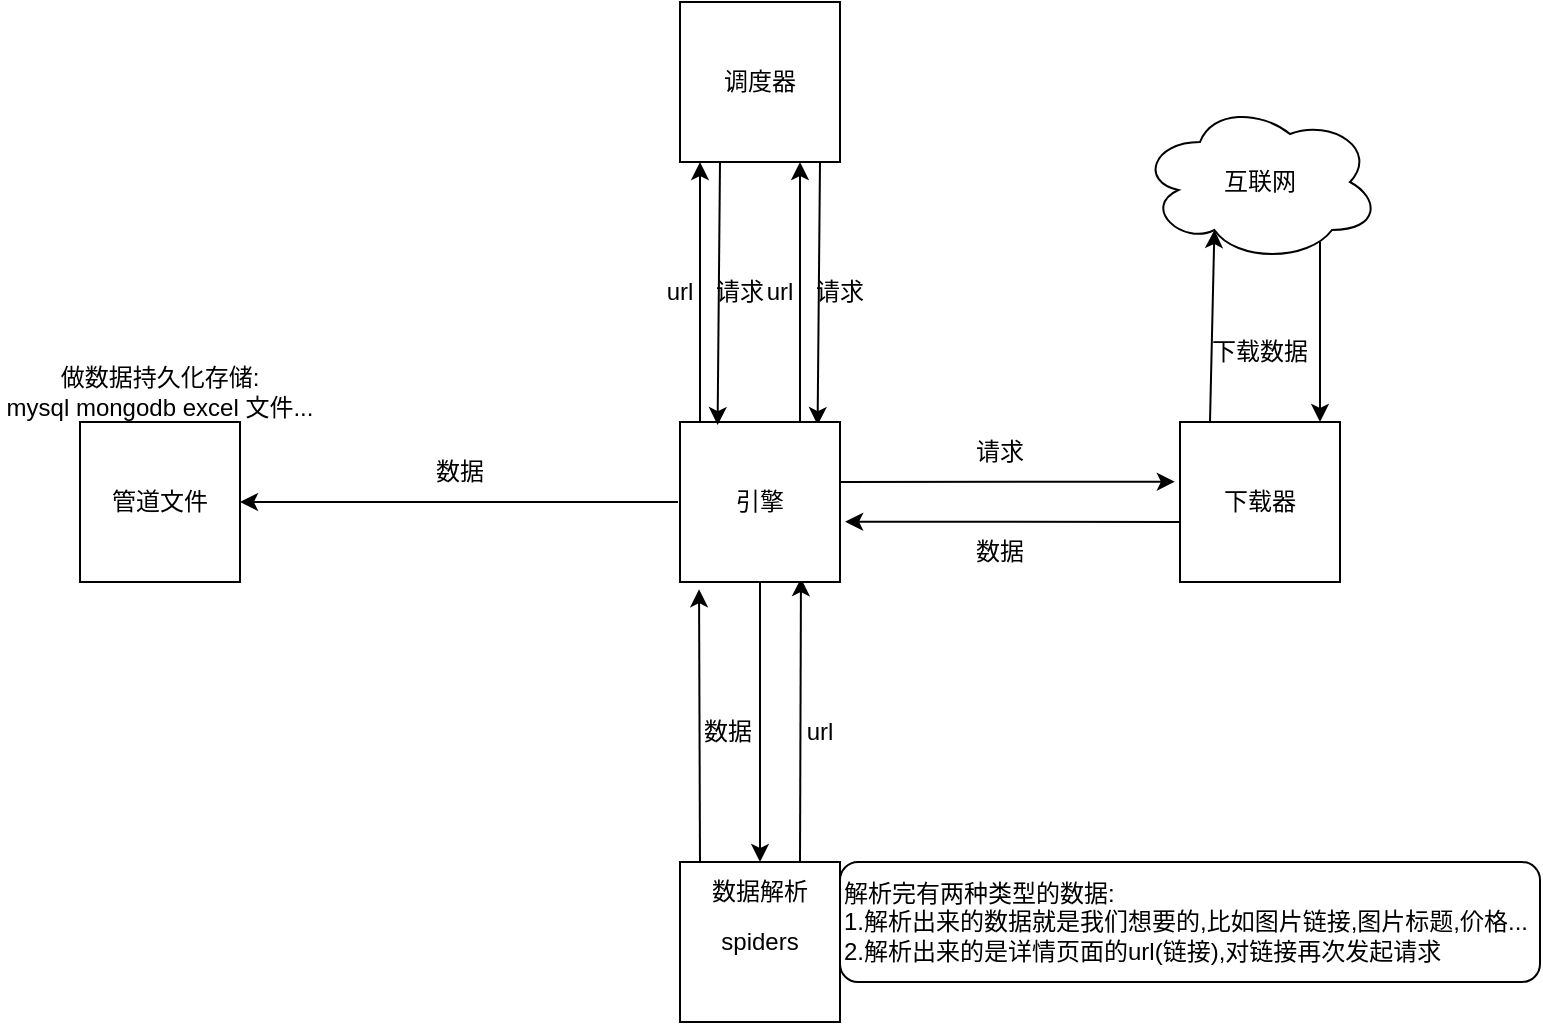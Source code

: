 <mxfile version="20.0.4" type="github">
  <diagram id="wBjJY2U3W4vtlyiBhT6Q" name="Page-1">
    <mxGraphModel dx="815" dy="505" grid="1" gridSize="10" guides="1" tooltips="1" connect="1" arrows="1" fold="1" page="1" pageScale="1" pageWidth="827" pageHeight="1169" math="0" shadow="0">
      <root>
        <mxCell id="0" />
        <mxCell id="1" parent="0" />
        <mxCell id="1cK8PrYuun0VS4U50Isx-2" value="spiders" style="whiteSpace=wrap;html=1;aspect=fixed;" vertex="1" parent="1">
          <mxGeometry x="390" y="470" width="80" height="80" as="geometry" />
        </mxCell>
        <mxCell id="1cK8PrYuun0VS4U50Isx-3" value="管道文件" style="whiteSpace=wrap;html=1;aspect=fixed;" vertex="1" parent="1">
          <mxGeometry x="90" y="250" width="80" height="80" as="geometry" />
        </mxCell>
        <mxCell id="1cK8PrYuun0VS4U50Isx-4" value="调度器" style="whiteSpace=wrap;html=1;aspect=fixed;" vertex="1" parent="1">
          <mxGeometry x="390" y="40" width="80" height="80" as="geometry" />
        </mxCell>
        <mxCell id="1cK8PrYuun0VS4U50Isx-5" value="下载器" style="whiteSpace=wrap;html=1;aspect=fixed;" vertex="1" parent="1">
          <mxGeometry x="640" y="250" width="80" height="80" as="geometry" />
        </mxCell>
        <mxCell id="1cK8PrYuun0VS4U50Isx-6" value="" style="endArrow=classic;html=1;rounded=0;entryX=0.756;entryY=0.976;entryDx=0;entryDy=0;entryPerimeter=0;" edge="1" parent="1">
          <mxGeometry width="50" height="50" relative="1" as="geometry">
            <mxPoint x="450" y="470" as="sourcePoint" />
            <mxPoint x="450.48" y="328.08" as="targetPoint" />
          </mxGeometry>
        </mxCell>
        <mxCell id="1cK8PrYuun0VS4U50Isx-7" value="url" style="text;html=1;strokeColor=none;fillColor=none;align=center;verticalAlign=middle;whiteSpace=wrap;rounded=0;" vertex="1" parent="1">
          <mxGeometry x="430" y="390" width="60" height="30" as="geometry" />
        </mxCell>
        <mxCell id="1cK8PrYuun0VS4U50Isx-8" value="" style="endArrow=classic;html=1;rounded=0;entryX=0.75;entryY=1;entryDx=0;entryDy=0;" edge="1" parent="1" target="1cK8PrYuun0VS4U50Isx-4">
          <mxGeometry width="50" height="50" relative="1" as="geometry">
            <mxPoint x="450" y="250" as="sourcePoint" />
            <mxPoint x="500" y="200" as="targetPoint" />
          </mxGeometry>
        </mxCell>
        <mxCell id="1cK8PrYuun0VS4U50Isx-9" value="url" style="text;html=1;strokeColor=none;fillColor=none;align=center;verticalAlign=middle;whiteSpace=wrap;rounded=0;" vertex="1" parent="1">
          <mxGeometry x="410" y="170" width="60" height="30" as="geometry" />
        </mxCell>
        <mxCell id="1cK8PrYuun0VS4U50Isx-10" value="" style="endArrow=classic;html=1;rounded=0;entryX=0.86;entryY=0.019;entryDx=0;entryDy=0;entryPerimeter=0;" edge="1" parent="1" target="1cK8PrYuun0VS4U50Isx-11">
          <mxGeometry width="50" height="50" relative="1" as="geometry">
            <mxPoint x="460" y="120" as="sourcePoint" />
            <mxPoint x="480" y="250" as="targetPoint" />
          </mxGeometry>
        </mxCell>
        <mxCell id="1cK8PrYuun0VS4U50Isx-11" value="引擎" style="whiteSpace=wrap;html=1;aspect=fixed;" vertex="1" parent="1">
          <mxGeometry x="390" y="250" width="80" height="80" as="geometry" />
        </mxCell>
        <mxCell id="1cK8PrYuun0VS4U50Isx-12" value="请求" style="text;html=1;strokeColor=none;fillColor=none;align=center;verticalAlign=middle;whiteSpace=wrap;rounded=0;" vertex="1" parent="1">
          <mxGeometry x="440" y="170" width="60" height="30" as="geometry" />
        </mxCell>
        <mxCell id="1cK8PrYuun0VS4U50Isx-13" value="" style="endArrow=classic;html=1;rounded=0;entryX=-0.032;entryY=0.373;entryDx=0;entryDy=0;entryPerimeter=0;" edge="1" parent="1" target="1cK8PrYuun0VS4U50Isx-5">
          <mxGeometry width="50" height="50" relative="1" as="geometry">
            <mxPoint x="470" y="280" as="sourcePoint" />
            <mxPoint x="520" y="230" as="targetPoint" />
          </mxGeometry>
        </mxCell>
        <mxCell id="1cK8PrYuun0VS4U50Isx-14" value="请求" style="text;html=1;strokeColor=none;fillColor=none;align=center;verticalAlign=middle;whiteSpace=wrap;rounded=0;" vertex="1" parent="1">
          <mxGeometry x="520" y="250" width="60" height="30" as="geometry" />
        </mxCell>
        <mxCell id="1cK8PrYuun0VS4U50Isx-15" value="互联网" style="ellipse;shape=cloud;whiteSpace=wrap;html=1;" vertex="1" parent="1">
          <mxGeometry x="620" y="90" width="120" height="80" as="geometry" />
        </mxCell>
        <mxCell id="1cK8PrYuun0VS4U50Isx-16" value="" style="endArrow=classic;html=1;rounded=0;entryX=0.31;entryY=0.8;entryDx=0;entryDy=0;entryPerimeter=0;" edge="1" parent="1" target="1cK8PrYuun0VS4U50Isx-15">
          <mxGeometry width="50" height="50" relative="1" as="geometry">
            <mxPoint x="655" y="250" as="sourcePoint" />
            <mxPoint x="705" y="200" as="targetPoint" />
          </mxGeometry>
        </mxCell>
        <mxCell id="1cK8PrYuun0VS4U50Isx-17" value="" style="endArrow=classic;html=1;rounded=0;entryX=0.875;entryY=0;entryDx=0;entryDy=0;entryPerimeter=0;" edge="1" parent="1" target="1cK8PrYuun0VS4U50Isx-5">
          <mxGeometry width="50" height="50" relative="1" as="geometry">
            <mxPoint x="710" y="160" as="sourcePoint" />
            <mxPoint x="760" y="110" as="targetPoint" />
          </mxGeometry>
        </mxCell>
        <mxCell id="1cK8PrYuun0VS4U50Isx-18" value="下载数据" style="text;html=1;strokeColor=none;fillColor=none;align=center;verticalAlign=middle;whiteSpace=wrap;rounded=0;" vertex="1" parent="1">
          <mxGeometry x="650" y="200" width="60" height="30" as="geometry" />
        </mxCell>
        <mxCell id="1cK8PrYuun0VS4U50Isx-19" value="" style="endArrow=classic;html=1;rounded=0;entryX=1.032;entryY=0.623;entryDx=0;entryDy=0;entryPerimeter=0;" edge="1" parent="1" target="1cK8PrYuun0VS4U50Isx-11">
          <mxGeometry width="50" height="50" relative="1" as="geometry">
            <mxPoint x="640" y="300" as="sourcePoint" />
            <mxPoint x="690" y="250" as="targetPoint" />
          </mxGeometry>
        </mxCell>
        <mxCell id="1cK8PrYuun0VS4U50Isx-20" value="数据" style="text;html=1;strokeColor=none;fillColor=none;align=center;verticalAlign=middle;whiteSpace=wrap;rounded=0;" vertex="1" parent="1">
          <mxGeometry x="520" y="300" width="60" height="30" as="geometry" />
        </mxCell>
        <mxCell id="1cK8PrYuun0VS4U50Isx-22" value="" style="endArrow=classic;html=1;rounded=0;entryX=0.5;entryY=0;entryDx=0;entryDy=0;" edge="1" parent="1" target="1cK8PrYuun0VS4U50Isx-2">
          <mxGeometry width="50" height="50" relative="1" as="geometry">
            <mxPoint x="430" y="330" as="sourcePoint" />
            <mxPoint x="480" y="280" as="targetPoint" />
          </mxGeometry>
        </mxCell>
        <mxCell id="1cK8PrYuun0VS4U50Isx-23" value="数据" style="text;html=1;strokeColor=none;fillColor=none;align=center;verticalAlign=middle;whiteSpace=wrap;rounded=0;" vertex="1" parent="1">
          <mxGeometry x="384" y="390" width="60" height="30" as="geometry" />
        </mxCell>
        <mxCell id="1cK8PrYuun0VS4U50Isx-26" value="数据解析" style="text;html=1;strokeColor=none;fillColor=none;align=center;verticalAlign=middle;whiteSpace=wrap;rounded=0;" vertex="1" parent="1">
          <mxGeometry x="400" y="470" width="60" height="30" as="geometry" />
        </mxCell>
        <mxCell id="1cK8PrYuun0VS4U50Isx-27" value="解析完有两种类型的数据:&lt;br&gt;1.解析出来的数据就是我们想要的,比如图片链接,图片标题,价格...&lt;br&gt;2.解析出来的是详情页面的url(链接),对链接再次发起请求" style="rounded=1;whiteSpace=wrap;html=1;align=left;" vertex="1" parent="1">
          <mxGeometry x="470" y="470" width="350" height="60" as="geometry" />
        </mxCell>
        <mxCell id="1cK8PrYuun0VS4U50Isx-28" value="" style="endArrow=classic;html=1;rounded=0;entryX=0.119;entryY=1.045;entryDx=0;entryDy=0;entryPerimeter=0;" edge="1" parent="1" target="1cK8PrYuun0VS4U50Isx-11">
          <mxGeometry width="50" height="50" relative="1" as="geometry">
            <mxPoint x="400" y="470" as="sourcePoint" />
            <mxPoint x="450" y="420" as="targetPoint" />
          </mxGeometry>
        </mxCell>
        <mxCell id="1cK8PrYuun0VS4U50Isx-30" value="" style="endArrow=classic;html=1;rounded=0;entryX=0.75;entryY=1;entryDx=0;entryDy=0;" edge="1" parent="1">
          <mxGeometry width="50" height="50" relative="1" as="geometry">
            <mxPoint x="400" y="250" as="sourcePoint" />
            <mxPoint x="400" y="120" as="targetPoint" />
          </mxGeometry>
        </mxCell>
        <mxCell id="1cK8PrYuun0VS4U50Isx-31" value="url" style="text;html=1;strokeColor=none;fillColor=none;align=center;verticalAlign=middle;whiteSpace=wrap;rounded=0;" vertex="1" parent="1">
          <mxGeometry x="360" y="170" width="60" height="30" as="geometry" />
        </mxCell>
        <mxCell id="1cK8PrYuun0VS4U50Isx-32" value="" style="endArrow=classic;html=1;rounded=0;entryX=0.86;entryY=0.019;entryDx=0;entryDy=0;entryPerimeter=0;" edge="1" parent="1">
          <mxGeometry width="50" height="50" relative="1" as="geometry">
            <mxPoint x="410" y="120" as="sourcePoint" />
            <mxPoint x="408.8" y="251.52" as="targetPoint" />
          </mxGeometry>
        </mxCell>
        <mxCell id="1cK8PrYuun0VS4U50Isx-33" value="请求" style="text;html=1;strokeColor=none;fillColor=none;align=center;verticalAlign=middle;whiteSpace=wrap;rounded=0;" vertex="1" parent="1">
          <mxGeometry x="390" y="170" width="60" height="30" as="geometry" />
        </mxCell>
        <mxCell id="1cK8PrYuun0VS4U50Isx-34" value="" style="endArrow=classic;html=1;rounded=0;entryX=1;entryY=0.5;entryDx=0;entryDy=0;" edge="1" parent="1" target="1cK8PrYuun0VS4U50Isx-3">
          <mxGeometry width="50" height="50" relative="1" as="geometry">
            <mxPoint x="389" y="290" as="sourcePoint" />
            <mxPoint x="180" y="290" as="targetPoint" />
          </mxGeometry>
        </mxCell>
        <mxCell id="1cK8PrYuun0VS4U50Isx-36" value="数据" style="text;html=1;strokeColor=none;fillColor=none;align=center;verticalAlign=middle;whiteSpace=wrap;rounded=0;" vertex="1" parent="1">
          <mxGeometry x="250" y="260" width="60" height="30" as="geometry" />
        </mxCell>
        <mxCell id="1cK8PrYuun0VS4U50Isx-37" value="做数据持久化存储:&lt;br&gt;mysql mongodb excel 文件..." style="text;html=1;strokeColor=none;fillColor=none;align=center;verticalAlign=middle;whiteSpace=wrap;rounded=0;" vertex="1" parent="1">
          <mxGeometry x="50" y="220" width="160" height="30" as="geometry" />
        </mxCell>
      </root>
    </mxGraphModel>
  </diagram>
</mxfile>
